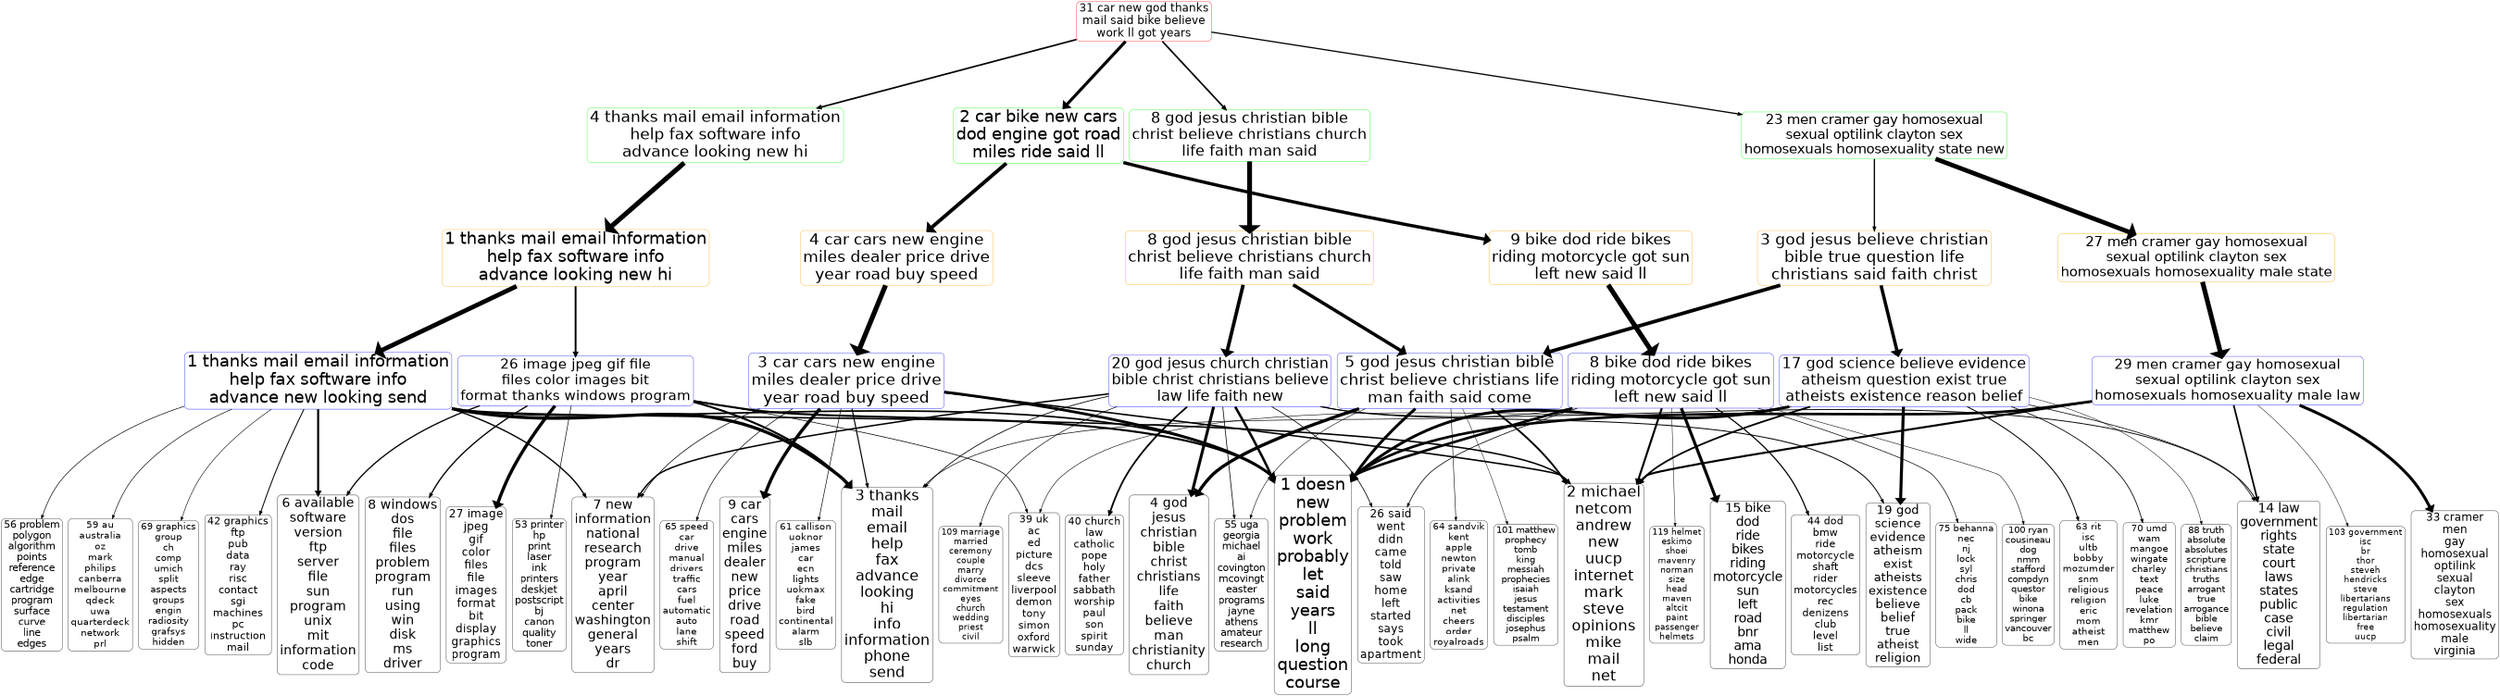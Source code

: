 digraph G {
size="18,18!";ranksep=4; ratio = auto; layers="1:2:3:4:5";
graph [fontname = "helvetica"];node [fontname = "helvetica"];edge [fontname = "helvetica"];ranksep=2.8;
"5_31" [ rank =5,fontsize =34.4509, shape=box, style="rounded", color=red, label="31 car new god thanks
mail said bike believe
work ll got years"]
"5_31" -> "4_2" [penwidth=9.2224,dir=forward]
"4_2" [rank =6,fontsize =49.5216, shape=box, style="rounded", color=green,label="2 car bike new cars
dod engine got road
miles ride said ll"]
"5_31" -> "4_4" [penwidth=4.905,dir=forward]
"4_4" [rank =6,fontsize =47.9387, shape=box, style="rounded", color=green,label="4 thanks mail email information
help fax software info
advance looking new hi"]
"5_31" -> "4_8" [penwidth=4.905,dir=forward]
"4_8" [rank =6,fontsize =45.8721, shape=box, style="rounded", color=green,label="8 god jesus christian bible
christ believe christians church
life faith man said"]
"5_31" -> "4_23" [penwidth=3.7273,dir=forward]
"4_23" [rank =6,fontsize =40.9209, shape=box, style="rounded", color=green,label="23 men cramer gay homosexual
sexual optilink clayton sex
homosexuals homosexuality state new"]
"4_2" [ rank =4,fontsize =49.5216, shape=box, style="rounded", color=green, label="2 car bike new cars
dod engine got road
miles ride said ll"]
"4_2" -> "3_4" [penwidth=11.1773,dir=forward]
"3_4" [rank =5,fontsize =48.3403, shape=box, style="rounded", color=orange,label="4 car cars new engine
miles dealer price drive
year road buy speed"]
"4_2" -> "3_9" [penwidth=9.9568,dir=forward]
"3_9" [rank =5,fontsize =47.1522, shape=box, style="rounded", color=orange,label="9 bike dod ride bikes
riding motorcycle got sun
left new said ll"]
"3_4" [ rank =3,fontsize =48.3403, shape=box, style="rounded", color=orange, label="4 car cars new engine
miles dealer price drive
year road buy speed"]
"3_4" -> "2_3" [penwidth=14.9536,dir=forward]
"2_3" [rank =4,fontsize =49.0955, shape=box, style="rounded", color=blue,label="3 car cars new engine
miles dealer price drive
year road buy speed"]
"2_3" [ rank =2,fontsize =49.0955, shape=box, style="rounded", color=blue, label="3 car cars new engine
miles dealer price drive
year road buy speed"]
"2_3" -> "1_1" [penwidth=8.3258,dir=forward]
"1_1" [rank =3,fontsize =50, shape=box, style="rounded", color=black,label="1 doesn
new
problem
work
probably
let
said
years
ll
long
question
course"]
"2_3" -> "1_2" [penwidth=4.5911,dir=forward]
"1_2" [rank =3,fontsize =46.1741, shape=box, style="rounded", color=black,label="2 michael
netcom
andrew
new
uucp
internet
mark
steve
opinions
mike
mail
net"]
"2_3" -> "1_3" [penwidth=3.3888,dir=forward]
"1_3" [rank =3,fontsize =44.9965, shape=box, style="rounded", color=black,label="3 thanks
mail
email
help
fax
advance
looking
hi
info
information
phone
send"]
"2_3" -> "1_7" [penwidth=2.0837,dir=forward]
"1_7" [rank =3,fontsize =40.4508, shape=box, style="rounded", color=black,label="7 new
information
national
research
program
year
april
center
washington
general
years
dr"]
"2_3" -> "1_9" [penwidth=9.9887,dir=forward]
"1_9" [rank =3,fontsize =40.0639, shape=box, style="rounded", color=black,label="9 car
cars
engine
miles
dealer
new
price
drive
road
speed
ford
buy"]
"2_3" -> "1_61" [penwidth=1.8797,dir=forward]
"1_61" [rank =3,fontsize =29.4344, shape=box, style="rounded", color=black,label="61 callison
uoknor
james
car
ecn
lights
uokmax
fake
bird
continental
alarm
slb"]
"2_3" -> "1_65" [penwidth=1.9152,dir=forward]
"1_65" [rank =3,fontsize =28.8508, shape=box, style="rounded", color=black,label="65 speed
car
drive
manual
drivers
traffic
cars
fuel
automatic
auto
lane
shift"]
"3_9" [ rank =3,fontsize =47.1522, shape=box, style="rounded", color=orange, label="9 bike dod ride bikes
riding motorcycle got sun
left new said ll"]
"3_9" -> "2_8" [penwidth=14.8659,dir=forward]
"2_8" [rank =4,fontsize =47.8012, shape=box, style="rounded", color=blue,label="8 bike dod ride bikes
riding motorcycle got sun
left new said ll"]
"2_8" [ rank =2,fontsize =47.8012, shape=box, style="rounded", color=blue, label="8 bike dod ride bikes
riding motorcycle got sun
left new said ll"]
"2_8" -> "1_1" [penwidth=7.7633,dir=forward]
"1_1" [rank =3,fontsize =50, shape=box, style="rounded", color=black,label="1 doesn
new
problem
work
probably
let
said
years
ll
long
question
course"]
"2_8" -> "1_2" [penwidth=6.1802,dir=forward]
"1_2" [rank =3,fontsize =46.1741, shape=box, style="rounded", color=black,label="2 michael
netcom
andrew
new
uucp
internet
mark
steve
opinions
mike
mail
net"]
"2_8" -> "1_3" [penwidth=1.9109,dir=forward]
"1_3" [rank =3,fontsize =44.9965, shape=box, style="rounded", color=black,label="3 thanks
mail
email
help
fax
advance
looking
hi
info
information
phone
send"]
"2_8" -> "1_15" [penwidth=9.2449,dir=forward]
"1_15" [rank =3,fontsize =38.2102, shape=box, style="rounded", color=black,label="15 bike
dod
ride
bikes
riding
motorcycle
sun
left
road
bnr
ama
honda"]
"2_8" -> "1_26" [penwidth=2.1836,dir=forward]
"1_26" [rank =3,fontsize =35.2628, shape=box, style="rounded", color=black,label="26 said
went
didn
came
told
saw
home
left
started
says
took
apartment"]
"2_8" -> "1_44" [penwidth=3.6203,dir=forward]
"1_44" [rank =3,fontsize =31.7562, shape=box, style="rounded", color=black,label="44 dod
bmw
ride
motorcycle
shaft
rider
motorcycles
rec
denizens
club
level
list"]
"2_8" -> "1_75" [penwidth=1.959,dir=forward]
"1_75" [rank =3,fontsize =28.2286, shape=box, style="rounded", color=black,label="75 behanna
nec
nj
lock
syl
chris
dod
cb
pack
bike
ll
wide"]
"2_8" -> "1_100" [penwidth=1.5081,dir=forward]
"1_100" [rank =3,fontsize =26.8906, shape=box, style="rounded", color=black,label="100 ryan
cousineau
dog
nmm
stafford
compdyn
questor
bike
winona
springer
vancouver
bc"]
"2_8" -> "1_119" [penwidth=1.3241,dir=forward]
"1_119" [rank =3,fontsize =26.1342, shape=box, style="rounded", color=black,label="119 helmet
eskimo
shoei
mavenry
norman
size
head
maven
altcit
paint
passenger
helmets"]
"4_4" [ rank =4,fontsize =47.9387, shape=box, style="rounded", color=green, label="4 thanks mail email information
help fax software info
advance looking new hi"]
"4_4" -> "3_1" [penwidth=14.825,dir=forward]
"3_1" [rank =5,fontsize =50, shape=box, style="rounded", color=orange,label="1 thanks mail email information
help fax software info
advance looking new hi"]
"3_1" [ rank =3,fontsize =50, shape=box, style="rounded", color=orange, label="1 thanks mail email information
help fax software info
advance looking new hi"]
"3_1" -> "2_1" [penwidth=13.8512,dir=forward]
"2_1" [rank =4,fontsize =50, shape=box, style="rounded", color=blue,label="1 thanks mail email information
help fax software info
advance new looking send"]
"3_1" -> "2_26" [penwidth=5.5721,dir=forward]
"2_26" [rank =4,fontsize =43.3529, shape=box, style="rounded", color=blue,label="26 image jpeg gif file
files color images bit
format thanks windows program"]
"2_1" [ rank =2,fontsize =50, shape=box, style="rounded", color=blue, label="1 thanks mail email information
help fax software info
advance new looking send"]
"2_1" -> "1_1" [penwidth=4.9616,dir=forward]
"1_1" [rank =3,fontsize =50, shape=box, style="rounded", color=black,label="1 doesn
new
problem
work
probably
let
said
years
ll
long
question
course"]
"2_1" -> "1_2" [penwidth=4.5247,dir=forward]
"1_2" [rank =3,fontsize =46.1741, shape=box, style="rounded", color=black,label="2 michael
netcom
andrew
new
uucp
internet
mark
steve
opinions
mike
mail
net"]
"2_1" -> "1_3" [penwidth=9.7294,dir=forward]
"1_3" [rank =3,fontsize =44.9965, shape=box, style="rounded", color=black,label="3 thanks
mail
email
help
fax
advance
looking
hi
info
information
phone
send"]
"2_1" -> "1_6" [penwidth=6.2271,dir=forward]
"1_6" [rank =3,fontsize =40.6629, shape=box, style="rounded", color=black,label="6 available
software
version
ftp
server
file
sun
program
unix
mit
information
code"]
"2_1" -> "1_7" [penwidth=4.0409,dir=forward]
"1_7" [rank =3,fontsize =40.4508, shape=box, style="rounded", color=black,label="7 new
information
national
research
program
year
april
center
washington
general
years
dr"]
"2_1" -> "1_42" [penwidth=2.8686,dir=forward]
"1_42" [rank =3,fontsize =31.7793, shape=box, style="rounded", color=black,label="42 graphics
ftp
pub
data
ray
risc
contact
sgi
machines
pc
instruction
mail"]
"2_1" -> "1_56" [penwidth=1.8844,dir=forward]
"1_56" [rank =3,fontsize =29.6749, shape=box, style="rounded", color=black,label="56 problem
polygon
algorithm
points
reference
edge
cartridge
program
surface
curve
line
edges"]
"2_1" -> "1_59" [penwidth=1.8251,dir=forward]
"1_59" [rank =3,fontsize =29.5996, shape=box, style="rounded", color=black,label="59 au
australia
oz
mark
philips
canberra
melbourne
qdeck
uwa
quarterdeck
network
prl"]
"2_1" -> "1_69" [penwidth=1.6249,dir=forward]
"1_69" [rank =3,fontsize =28.6849, shape=box, style="rounded", color=black,label="69 graphics
group
ch
comp
umich
split
aspects
groups
engin
radiosity
grafsys
hidden"]
"2_26" [ rank =2,fontsize =43.3529, shape=box, style="rounded", color=blue, label="26 image jpeg gif file
files color images bit
format thanks windows program"]
"2_26" -> "1_1" [penwidth=6.1469,dir=forward]
"1_1" [rank =3,fontsize =50, shape=box, style="rounded", color=black,label="1 doesn
new
problem
work
probably
let
said
years
ll
long
question
course"]
"2_26" -> "1_3" [penwidth=6.1376,dir=forward]
"1_3" [rank =3,fontsize =44.9965, shape=box, style="rounded", color=black,label="3 thanks
mail
email
help
fax
advance
looking
hi
info
information
phone
send"]
"2_26" -> "1_6" [penwidth=3.8177,dir=forward]
"1_6" [rank =3,fontsize =40.6629, shape=box, style="rounded", color=black,label="6 available
software
version
ftp
server
file
sun
program
unix
mit
information
code"]
"2_26" -> "1_8" [penwidth=3.906,dir=forward]
"1_8" [rank =3,fontsize =40.1499, shape=box, style="rounded", color=black,label="8 windows
dos
file
files
problem
program
run
using
win
disk
ms
driver"]
"2_26" -> "1_27" [penwidth=9.9267,dir=forward]
"1_27" [rank =3,fontsize =35.1674, shape=box, style="rounded", color=black,label="27 image
jpeg
gif
color
files
file
images
format
bit
display
graphics
program"]
"2_26" -> "1_39" [penwidth=2.082,dir=forward]
"1_39" [rank =3,fontsize =32.2729, shape=box, style="rounded", color=black,label="39 uk
ac
ed
picture
dcs
sleeve
liverpool
demon
tony
simon
oxford
warwick"]
"2_26" -> "1_53" [penwidth=1.8811,dir=forward]
"1_53" [rank =3,fontsize =30.0303, shape=box, style="rounded", color=black,label="53 printer
hp
print
laser
ink
printers
deskjet
postscript
bj
canon
quality
toner"]
"4_8" [ rank =4,fontsize =45.8721, shape=box, style="rounded", color=green, label="8 god jesus christian bible
christ believe christians church
life faith man said"]
"4_8" -> "3_8" [penwidth=14.7841,dir=forward]
"3_8" [rank =5,fontsize =47.2996, shape=box, style="rounded", color=orange,label="8 god jesus christian bible
christ believe christians church
life faith man said"]
"3_8" [ rank =3,fontsize =47.2996, shape=box, style="rounded", color=orange, label="8 god jesus christian bible
christ believe christians church
life faith man said"]
"3_8" -> "2_5" [penwidth=10.2222,dir=forward]
"2_5" [rank =4,fontsize =48.7646, shape=box, style="rounded", color=blue,label="5 god jesus christian bible
christ believe christians life
man faith said come"]
"3_8" -> "2_20" [penwidth=10.8519,dir=forward]
"2_20" [rank =4,fontsize =45.0816, shape=box, style="rounded", color=blue,label="20 god jesus church christian
bible christ christians believe
law life faith new"]
"2_5" [ rank =2,fontsize =48.7646, shape=box, style="rounded", color=blue, label="5 god jesus christian bible
christ believe christians life
man faith said come"]
"2_5" -> "1_1" [penwidth=8.7148,dir=forward]
"1_1" [rank =3,fontsize =50, shape=box, style="rounded", color=black,label="1 doesn
new
problem
work
probably
let
said
years
ll
long
question
course"]
"2_5" -> "1_2" [penwidth=5.5705,dir=forward]
"1_2" [rank =3,fontsize =46.1741, shape=box, style="rounded", color=black,label="2 michael
netcom
andrew
new
uucp
internet
mark
steve
opinions
mike
mail
net"]
"2_5" -> "1_4" [penwidth=9.8213,dir=forward]
"1_4" [rank =3,fontsize =40.756, shape=box, style="rounded", color=black,label="4 god
jesus
christian
bible
christ
christians
life
faith
believe
man
christianity
church"]
"2_5" -> "1_55" [penwidth=1.5769,dir=forward]
"1_55" [rank =3,fontsize =29.6875, shape=box, style="rounded", color=black,label="55 uga
georgia
michael
ai
covington
mcovingt
easter
programs
jayne
athens
amateur
research"]
"2_5" -> "1_64" [penwidth=1.6528,dir=forward]
"1_64" [rank =3,fontsize =28.9778, shape=box, style="rounded", color=black,label="64 sandvik
kent
apple
newton
private
alink
ksand
activities
net
cheers
order
royalroads"]
"2_5" -> "1_101" [penwidth=1.3347,dir=forward]
"1_101" [rank =3,fontsize =26.8644, shape=box, style="rounded", color=black,label="101 matthew
prophecy
tomb
king
messiah
prophecies
isaiah
jesus
testament
disciples
josephus
psalm"]
"2_20" [ rank =2,fontsize =45.0816, shape=box, style="rounded", color=blue, label="20 god jesus church christian
bible christ christians believe
law life faith new"]
"2_20" -> "1_1" [penwidth=7.4565,dir=forward]
"1_1" [rank =3,fontsize =50, shape=box, style="rounded", color=black,label="1 doesn
new
problem
work
probably
let
said
years
ll
long
question
course"]
"2_20" -> "1_3" [penwidth=2.3204,dir=forward]
"1_3" [rank =3,fontsize =44.9965, shape=box, style="rounded", color=black,label="3 thanks
mail
email
help
fax
advance
looking
hi
info
information
phone
send"]
"2_20" -> "1_4" [penwidth=8.8584,dir=forward]
"1_4" [rank =3,fontsize =40.756, shape=box, style="rounded", color=black,label="4 god
jesus
christian
bible
christ
christians
life
faith
believe
man
christianity
church"]
"2_20" -> "1_7" [penwidth=4.4242,dir=forward]
"1_7" [rank =3,fontsize =40.4508, shape=box, style="rounded", color=black,label="7 new
information
national
research
program
year
april
center
washington
general
years
dr"]
"2_20" -> "1_14" [penwidth=2.6465,dir=forward]
"1_14" [rank =3,fontsize =38.5467, shape=box, style="rounded", color=black,label="14 law
government
rights
state
court
laws
states
public
case
civil
legal
federal"]
"2_20" -> "1_19" [penwidth=2.8922,dir=forward]
"1_19" [rank =3,fontsize =37.284, shape=box, style="rounded", color=black,label="19 god
science
evidence
atheism
exist
atheists
existence
believe
belief
true
atheist
religion"]
"2_20" -> "1_26" [penwidth=2.2639,dir=forward]
"1_26" [rank =3,fontsize =35.2628, shape=box, style="rounded", color=black,label="26 said
went
didn
came
told
saw
home
left
started
says
took
apartment"]
"2_20" -> "1_40" [penwidth=5.2234,dir=forward]
"1_40" [rank =3,fontsize =32.1842, shape=box, style="rounded", color=black,label="40 church
law
catholic
pope
holy
father
sabbath
worship
paul
son
spirit
sunday"]
"2_20" -> "1_55" [penwidth=2.1614,dir=forward]
"1_55" [rank =3,fontsize =29.6875, shape=box, style="rounded", color=black,label="55 uga
georgia
michael
ai
covington
mcovingt
easter
programs
jayne
athens
amateur
research"]
"2_20" -> "1_109" [penwidth=1.8373,dir=forward]
"1_109" [rank =3,fontsize =26.4759, shape=box, style="rounded", color=black,label="109 marriage
married
ceremony
couple
marry
divorce
commitment
eyes
church
wedding
priest
civil"]
"4_23" [ rank =4,fontsize =40.9209, shape=box, style="rounded", color=green, label="23 men cramer gay homosexual
sexual optilink clayton sex
homosexuals homosexuality state new"]
"4_23" -> "3_3" [penwidth=3.9129,dir=forward]
"3_3" [rank =5,fontsize =48.4599, shape=box, style="rounded", color=orange,label="3 god jesus believe christian
bible true question life
christians said faith christ"]
"4_23" -> "3_27" [penwidth=13.745,dir=forward]
"3_27" [rank =5,fontsize =41.727, shape=box, style="rounded", color=orange,label="27 men cramer gay homosexual
sexual optilink clayton sex
homosexuals homosexuality male state"]
"3_3" [ rank =3,fontsize =48.4599, shape=box, style="rounded", color=orange, label="3 god jesus believe christian
bible true question life
christians said faith christ"]
"3_3" -> "2_5" [penwidth=10.9848,dir=forward]
"2_5" [rank =4,fontsize =48.7646, shape=box, style="rounded", color=blue,label="5 god jesus christian bible
christ believe christians life
man faith said come"]
"3_3" -> "2_17" [penwidth=10.1637,dir=forward]
"2_17" [rank =4,fontsize =45.6348, shape=box, style="rounded", color=blue,label="17 god science believe evidence
atheism question exist true
atheists existence reason belief"]
"2_5" [ rank =2,fontsize =48.7646, shape=box, style="rounded", color=blue, label="5 god jesus christian bible
christ believe christians life
man faith said come"]
"1_1" [rank =3,fontsize =50, shape=box, style="rounded", color=black,label="1 doesn
new
problem
work
probably
let
said
years
ll
long
question
course"]
"1_2" [rank =3,fontsize =46.1741, shape=box, style="rounded", color=black,label="2 michael
netcom
andrew
new
uucp
internet
mark
steve
opinions
mike
mail
net"]
"1_4" [rank =3,fontsize =40.756, shape=box, style="rounded", color=black,label="4 god
jesus
christian
bible
christ
christians
life
faith
believe
man
christianity
church"]
"1_55" [rank =3,fontsize =29.6875, shape=box, style="rounded", color=black,label="55 uga
georgia
michael
ai
covington
mcovingt
easter
programs
jayne
athens
amateur
research"]
"1_64" [rank =3,fontsize =28.9778, shape=box, style="rounded", color=black,label="64 sandvik
kent
apple
newton
private
alink
ksand
activities
net
cheers
order
royalroads"]
"1_101" [rank =3,fontsize =26.8644, shape=box, style="rounded", color=black,label="101 matthew
prophecy
tomb
king
messiah
prophecies
isaiah
jesus
testament
disciples
josephus
psalm"]
"2_17" [ rank =2,fontsize =45.6348, shape=box, style="rounded", color=blue, label="17 god science believe evidence
atheism question exist true
atheists existence reason belief"]
"2_17" -> "1_1" [penwidth=8.6385,dir=forward]
"1_1" [rank =3,fontsize =50, shape=box, style="rounded", color=black,label="1 doesn
new
problem
work
probably
let
said
years
ll
long
question
course"]
"2_17" -> "1_2" [penwidth=5.2765,dir=forward]
"1_2" [rank =3,fontsize =46.1741, shape=box, style="rounded", color=black,label="2 michael
netcom
andrew
new
uucp
internet
mark
steve
opinions
mike
mail
net"]
"2_17" -> "1_14" [penwidth=2.1241,dir=forward]
"1_14" [rank =3,fontsize =38.5467, shape=box, style="rounded", color=black,label="14 law
government
rights
state
court
laws
states
public
case
civil
legal
federal"]
"2_17" -> "1_19" [penwidth=9.2158,dir=forward]
"1_19" [rank =3,fontsize =37.284, shape=box, style="rounded", color=black,label="19 god
science
evidence
atheism
exist
atheists
existence
believe
belief
true
atheist
religion"]
"2_17" -> "1_39" [penwidth=1.631,dir=forward]
"1_39" [rank =3,fontsize =32.2729, shape=box, style="rounded", color=black,label="39 uk
ac
ed
picture
dcs
sleeve
liverpool
demon
tony
simon
oxford
warwick"]
"2_17" -> "1_63" [penwidth=2.9089,dir=forward]
"1_63" [rank =3,fontsize =29.2582, shape=box, style="rounded", color=black,label="63 rit
isc
ultb
bobby
mozumder
snm
religious
religion
eric
mom
atheist
men"]
"2_17" -> "1_70" [penwidth=2.345,dir=forward]
"1_70" [rank =3,fontsize =28.4291, shape=box, style="rounded", color=black,label="70 umd
wam
mangoe
wingate
charley
text
peace
luke
revelation
kmr
matthew
po"]
"2_17" -> "1_88" [penwidth=1.3854,dir=forward]
"1_88" [rank =3,fontsize =27.2275, shape=box, style="rounded", color=black,label="88 truth
absolute
absolutes
scripture
christians
truths
arrogant
true
arrogance
bible
believe
claim"]
"3_27" [ rank =3,fontsize =41.727, shape=box, style="rounded", color=orange, label="27 men cramer gay homosexual
sexual optilink clayton sex
homosexuals homosexuality male state"]
"3_27" -> "2_29" [penwidth=14.5401,dir=forward]
"2_29" [rank =4,fontsize =42.4406, shape=box, style="rounded", color=blue,label="29 men cramer gay homosexual
sexual optilink clayton sex
homosexuals homosexuality male law"]
"2_29" [ rank =2,fontsize =42.4406, shape=box, style="rounded", color=blue, label="29 men cramer gay homosexual
sexual optilink clayton sex
homosexuals homosexuality male law"]
"2_29" -> "1_1" [penwidth=7.8532,dir=forward]
"1_1" [rank =3,fontsize =50, shape=box, style="rounded", color=black,label="1 doesn
new
problem
work
probably
let
said
years
ll
long
question
course"]
"2_29" -> "1_2" [penwidth=6.2188,dir=forward]
"1_2" [rank =3,fontsize =46.1741, shape=box, style="rounded", color=black,label="2 michael
netcom
andrew
new
uucp
internet
mark
steve
opinions
mike
mail
net"]
"2_29" -> "1_14" [penwidth=5.1168,dir=forward]
"1_14" [rank =3,fontsize =38.5467, shape=box, style="rounded", color=black,label="14 law
government
rights
state
court
laws
states
public
case
civil
legal
federal"]
"2_29" -> "1_33" [penwidth=8.9837,dir=forward]
"1_33" [rank =3,fontsize =33.7531, shape=box, style="rounded", color=black,label="33 cramer
men
gay
homosexual
optilink
sexual
clayton
sex
homosexuals
homosexuality
male
virginia"]
"2_29" -> "1_103" [penwidth=1.3395,dir=forward]
"1_103" [rank =3,fontsize =26.794, shape=box, style="rounded", color=black,label="103 government
isc
br
thor
steveh
hendricks
steve
libertarians
regulation
libertarian
free
uucp"]
{rank=same; "1_1" "1_2" "1_3" "1_7" "1_9" "1_61" "1_65" "1_1" "1_2" "1_3" "1_15" "1_26" "1_44" "1_75" "1_100" "1_119" "1_1" "1_2" "1_3" "1_6" "1_7" "1_42" "1_56" "1_59" "1_69" "1_1" "1_3" "1_6" "1_8" "1_27" "1_39" "1_53" "1_1" "1_2" "1_4" "1_55" "1_64" "1_101" "1_1" "1_3" "1_4" "1_7" "1_14" "1_19" "1_26" "1_40" "1_55" "1_109" "1_1" "1_2" "1_4" "1_55" "1_64" "1_101" "1_1" "1_2" "1_14" "1_19" "1_39" "1_63" "1_70" "1_88" "1_1" "1_2" "1_14" "1_33" "1_103"}{rank=same; "2_3" "2_3" "2_8" "2_8" "2_1" "2_26" "2_1" "2_26" "2_5" "2_20" "2_5" "2_20" "2_5" "2_17" "2_5" "2_17" "2_29" "2_29"}{rank=same; "3_4" "3_9" "3_4" "3_9" "3_1" "3_1" "3_8" "3_8" "3_3" "3_27" "3_3" "3_27"}{rank=same; "4_2" "4_4" "4_8" "4_23" "4_2" "4_4" "4_8" "4_23"}{rank=same; "5_31"}}